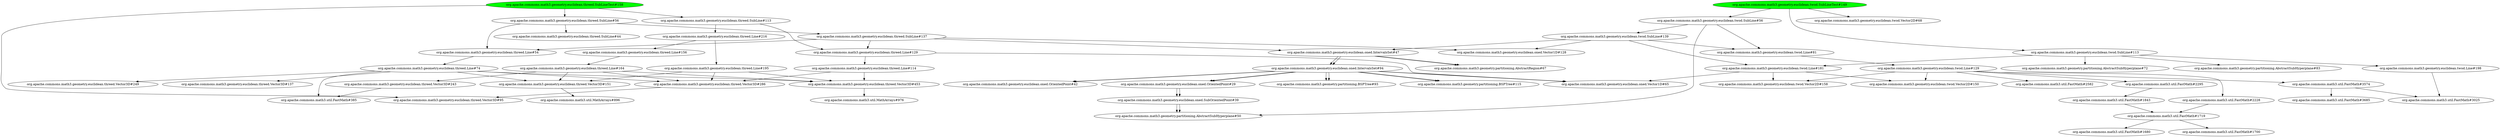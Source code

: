 digraph "cg/org.apache.commons.math3.geometry.euclidean.threed.SubLineTest#158"
{
	"org.apache.commons.math3.geometry.euclidean.threed.SubLineTest#158" [style=filled,fillcolor=green];
	"org.apache.commons.math3.geometry.euclidean.threed.SubLineTest#158" -> "org.apache.commons.math3.geometry.euclidean.threed.Vector3D#95";
	"org.apache.commons.math3.geometry.euclidean.threed.SubLineTest#158" -> "org.apache.commons.math3.geometry.euclidean.threed.SubLine#56";
	"org.apache.commons.math3.geometry.euclidean.threed.SubLine#56" -> "org.apache.commons.math3.geometry.euclidean.threed.Line#54";
	"org.apache.commons.math3.geometry.euclidean.threed.Line#54" -> "org.apache.commons.math3.geometry.euclidean.threed.Line#74";
	"org.apache.commons.math3.geometry.euclidean.threed.Line#74" -> "org.apache.commons.math3.geometry.euclidean.threed.Vector3D#286";
	"org.apache.commons.math3.geometry.euclidean.threed.Vector3D#286" -> "org.apache.commons.math3.geometry.euclidean.threed.Vector3D#95";
	"org.apache.commons.math3.geometry.euclidean.threed.Line#74" -> "org.apache.commons.math3.geometry.euclidean.threed.Vector3D#249";
	"org.apache.commons.math3.geometry.euclidean.threed.Line#74" -> "org.apache.commons.math3.util.FastMath#385";
	"org.apache.commons.math3.geometry.euclidean.threed.Line#74" -> "org.apache.commons.math3.geometry.euclidean.threed.Vector3D#137";
	"org.apache.commons.math3.geometry.euclidean.threed.Line#74" -> "org.apache.commons.math3.geometry.euclidean.threed.Vector3D#453";
	"org.apache.commons.math3.geometry.euclidean.threed.Vector3D#453" -> "org.apache.commons.math3.util.MathArrays#976";
	"org.apache.commons.math3.geometry.euclidean.threed.Line#74" -> "org.apache.commons.math3.geometry.euclidean.threed.Vector3D#151";
	"org.apache.commons.math3.geometry.euclidean.threed.Vector3D#151" -> "org.apache.commons.math3.util.MathArrays#896";
	"org.apache.commons.math3.geometry.euclidean.threed.SubLine#56" -> "org.apache.commons.math3.geometry.euclidean.threed.SubLine#137";
	"org.apache.commons.math3.geometry.euclidean.threed.SubLine#137" -> "org.apache.commons.math3.geometry.euclidean.threed.Line#54";
	"org.apache.commons.math3.geometry.euclidean.threed.SubLine#137" -> "org.apache.commons.math3.geometry.euclidean.threed.Line#129";
	"org.apache.commons.math3.geometry.euclidean.threed.Line#129" -> "org.apache.commons.math3.geometry.euclidean.threed.Line#114";
	"org.apache.commons.math3.geometry.euclidean.threed.Line#114" -> "org.apache.commons.math3.geometry.euclidean.threed.Vector3D#286";
	"org.apache.commons.math3.geometry.euclidean.threed.Line#114" -> "org.apache.commons.math3.geometry.euclidean.threed.Vector3D#453";
	"org.apache.commons.math3.geometry.euclidean.threed.Line#129" -> "org.apache.commons.math3.geometry.euclidean.oned.Vector1D#65";
	"org.apache.commons.math3.geometry.euclidean.threed.SubLine#137" -> "org.apache.commons.math3.geometry.euclidean.oned.Vector1D#128";
	"org.apache.commons.math3.geometry.euclidean.threed.SubLine#137" -> "org.apache.commons.math3.geometry.euclidean.oned.IntervalsSet#47";
	"org.apache.commons.math3.geometry.euclidean.oned.IntervalsSet#47" -> "org.apache.commons.math3.geometry.euclidean.oned.IntervalsSet#94";
	"org.apache.commons.math3.geometry.euclidean.oned.IntervalsSet#94" -> "org.apache.commons.math3.geometry.euclidean.oned.Vector1D#65";
	"org.apache.commons.math3.geometry.euclidean.oned.IntervalsSet#94" -> "org.apache.commons.math3.geometry.euclidean.oned.OrientedPoint#42";
	"org.apache.commons.math3.geometry.euclidean.oned.IntervalsSet#94" -> "org.apache.commons.math3.geometry.euclidean.oned.OrientedPoint#29";
	"org.apache.commons.math3.geometry.euclidean.oned.OrientedPoint#29" -> "org.apache.commons.math3.geometry.euclidean.oned.SubOrientedPoint#39";
	"org.apache.commons.math3.geometry.euclidean.oned.SubOrientedPoint#39" -> "org.apache.commons.math3.geometry.partitioning.AbstractSubHyperplane#50";
	"org.apache.commons.math3.geometry.euclidean.oned.IntervalsSet#94" -> "org.apache.commons.math3.geometry.partitioning.BSPTree#93";
	"org.apache.commons.math3.geometry.euclidean.oned.IntervalsSet#94" -> "org.apache.commons.math3.geometry.partitioning.BSPTree#115";
	"org.apache.commons.math3.geometry.euclidean.oned.IntervalsSet#47" -> "org.apache.commons.math3.geometry.partitioning.AbstractRegion#67";
	"org.apache.commons.math3.geometry.euclidean.threed.SubLine#56" -> "org.apache.commons.math3.geometry.euclidean.threed.SubLine#44";
	"org.apache.commons.math3.geometry.euclidean.threed.SubLineTest#158" -> "org.apache.commons.math3.geometry.euclidean.threed.SubLine#113";
	"org.apache.commons.math3.geometry.euclidean.threed.SubLine#113" -> "org.apache.commons.math3.geometry.euclidean.threed.Line#216";
	"org.apache.commons.math3.geometry.euclidean.threed.Line#216" -> "org.apache.commons.math3.geometry.euclidean.threed.Line#195";
	"org.apache.commons.math3.geometry.euclidean.threed.Line#195" -> "org.apache.commons.math3.geometry.euclidean.threed.Vector3D#453";
	"org.apache.commons.math3.geometry.euclidean.threed.Line#195" -> "org.apache.commons.math3.geometry.euclidean.threed.Vector3D#286";
	"org.apache.commons.math3.geometry.euclidean.threed.Line#195" -> "org.apache.commons.math3.geometry.euclidean.threed.Vector3D#151";
	"org.apache.commons.math3.geometry.euclidean.threed.Line#216" -> "org.apache.commons.math3.geometry.euclidean.threed.Line#156";
	"org.apache.commons.math3.geometry.euclidean.threed.Line#156" -> "org.apache.commons.math3.geometry.euclidean.threed.Line#164";
	"org.apache.commons.math3.geometry.euclidean.threed.Line#164" -> "org.apache.commons.math3.geometry.euclidean.threed.Vector3D#286";
	"org.apache.commons.math3.geometry.euclidean.threed.Line#164" -> "org.apache.commons.math3.geometry.euclidean.threed.Vector3D#453";
	"org.apache.commons.math3.geometry.euclidean.threed.Line#164" -> "org.apache.commons.math3.geometry.euclidean.threed.Vector3D#151";
	"org.apache.commons.math3.geometry.euclidean.threed.Line#164" -> "org.apache.commons.math3.geometry.euclidean.threed.Vector3D#243";
	"org.apache.commons.math3.geometry.euclidean.threed.Vector3D#243" -> "org.apache.commons.math3.util.FastMath#385";
	"org.apache.commons.math3.geometry.euclidean.threed.SubLine#113" -> "org.apache.commons.math3.geometry.euclidean.threed.Line#129";

	"org.apache.commons.math3.geometry.euclidean.twod.SubLineTest#149" [style=filled,fillcolor=green];
	"org.apache.commons.math3.geometry.euclidean.twod.SubLineTest#149" -> "org.apache.commons.math3.geometry.euclidean.twod.Vector2D#68";
	"org.apache.commons.math3.geometry.euclidean.twod.SubLineTest#149" -> "org.apache.commons.math3.geometry.euclidean.twod.SubLine#56";
	"org.apache.commons.math3.geometry.euclidean.twod.SubLine#56" -> "org.apache.commons.math3.geometry.euclidean.twod.Line#81";
	"org.apache.commons.math3.geometry.euclidean.twod.Line#81" -> "org.apache.commons.math3.geometry.euclidean.twod.Line#129";
	"org.apache.commons.math3.geometry.euclidean.twod.Line#129" -> "org.apache.commons.math3.geometry.euclidean.twod.Vector2D#150";
	"org.apache.commons.math3.geometry.euclidean.twod.Line#129" -> "org.apache.commons.math3.geometry.euclidean.twod.Vector2D#158";
	"org.apache.commons.math3.geometry.euclidean.twod.Line#129" -> "org.apache.commons.math3.util.FastMath#3574";
	"org.apache.commons.math3.util.FastMath#3574" -> "org.apache.commons.math3.util.FastMath#3685";
	"org.apache.commons.math3.util.FastMath#3574" -> "org.apache.commons.math3.util.FastMath#3025";
	"org.apache.commons.math3.geometry.euclidean.twod.Line#129" -> "org.apache.commons.math3.util.FastMath#2582";
	"org.apache.commons.math3.geometry.euclidean.twod.Line#129" -> "org.apache.commons.math3.util.FastMath#2295";
	"org.apache.commons.math3.util.FastMath#2295" -> "org.apache.commons.math3.util.FastMath#1843";
	"org.apache.commons.math3.util.FastMath#1843" -> "org.apache.commons.math3.util.FastMath#1719";
	"org.apache.commons.math3.util.FastMath#1719" -> "org.apache.commons.math3.util.FastMath#1680";
	"org.apache.commons.math3.util.FastMath#1719" -> "org.apache.commons.math3.util.FastMath#1700";
	"org.apache.commons.math3.geometry.euclidean.twod.Line#129" -> "org.apache.commons.math3.util.FastMath#2228";
	"org.apache.commons.math3.util.FastMath#2228" -> "org.apache.commons.math3.util.FastMath#1719";
	"org.apache.commons.math3.geometry.euclidean.twod.SubLine#56" -> "org.apache.commons.math3.geometry.euclidean.twod.SubLine#139";
	"org.apache.commons.math3.geometry.euclidean.twod.SubLine#139" -> "org.apache.commons.math3.geometry.euclidean.twod.Line#81";
	"org.apache.commons.math3.geometry.euclidean.twod.SubLine#139" -> "org.apache.commons.math3.geometry.euclidean.twod.Line#181";
	"org.apache.commons.math3.geometry.euclidean.twod.Line#181" -> "org.apache.commons.math3.geometry.euclidean.twod.Vector2D#150";
	"org.apache.commons.math3.geometry.euclidean.twod.Line#181" -> "org.apache.commons.math3.geometry.euclidean.twod.Vector2D#158";
	"org.apache.commons.math3.geometry.euclidean.twod.Line#181" -> "org.apache.commons.math3.geometry.euclidean.oned.Vector1D#65";
	"org.apache.commons.math3.geometry.euclidean.twod.SubLine#139" -> "org.apache.commons.math3.geometry.euclidean.oned.Vector1D#128";
	"org.apache.commons.math3.geometry.euclidean.twod.SubLine#139" -> "org.apache.commons.math3.geometry.euclidean.oned.IntervalsSet#47";
	"org.apache.commons.math3.geometry.euclidean.oned.IntervalsSet#47" -> "org.apache.commons.math3.geometry.euclidean.oned.IntervalsSet#94";
	"org.apache.commons.math3.geometry.euclidean.oned.IntervalsSet#94" -> "org.apache.commons.math3.geometry.euclidean.oned.Vector1D#65";
	"org.apache.commons.math3.geometry.euclidean.oned.IntervalsSet#94" -> "org.apache.commons.math3.geometry.euclidean.oned.OrientedPoint#42";
	"org.apache.commons.math3.geometry.euclidean.oned.IntervalsSet#94" -> "org.apache.commons.math3.geometry.euclidean.oned.OrientedPoint#29";
	"org.apache.commons.math3.geometry.euclidean.oned.OrientedPoint#29" -> "org.apache.commons.math3.geometry.euclidean.oned.SubOrientedPoint#39";
	"org.apache.commons.math3.geometry.euclidean.oned.SubOrientedPoint#39" -> "org.apache.commons.math3.geometry.partitioning.AbstractSubHyperplane#50";
	"org.apache.commons.math3.geometry.euclidean.oned.IntervalsSet#94" -> "org.apache.commons.math3.geometry.partitioning.BSPTree#93";
	"org.apache.commons.math3.geometry.euclidean.oned.IntervalsSet#94" -> "org.apache.commons.math3.geometry.partitioning.BSPTree#115";
	"org.apache.commons.math3.geometry.euclidean.oned.IntervalsSet#47" -> "org.apache.commons.math3.geometry.partitioning.AbstractRegion#67";
	"org.apache.commons.math3.geometry.euclidean.twod.SubLine#56" -> "org.apache.commons.math3.geometry.partitioning.AbstractSubHyperplane#50";
	"org.apache.commons.math3.geometry.euclidean.twod.SubLineTest#149" -> "org.apache.commons.math3.geometry.euclidean.twod.SubLine#113";
	"org.apache.commons.math3.geometry.euclidean.twod.SubLine#113" -> "org.apache.commons.math3.geometry.partitioning.AbstractSubHyperplane#72";
	"org.apache.commons.math3.geometry.euclidean.twod.SubLine#113" -> "org.apache.commons.math3.geometry.euclidean.twod.Line#198";
	"org.apache.commons.math3.geometry.euclidean.twod.Line#198" -> "org.apache.commons.math3.util.FastMath#3025";
	"org.apache.commons.math3.geometry.euclidean.twod.SubLine#113" -> "org.apache.commons.math3.geometry.partitioning.AbstractSubHyperplane#83";
	"org.apache.commons.math3.geometry.euclidean.twod.SubLine#113" -> "org.apache.commons.math3.geometry.euclidean.twod.Line#181";
}
